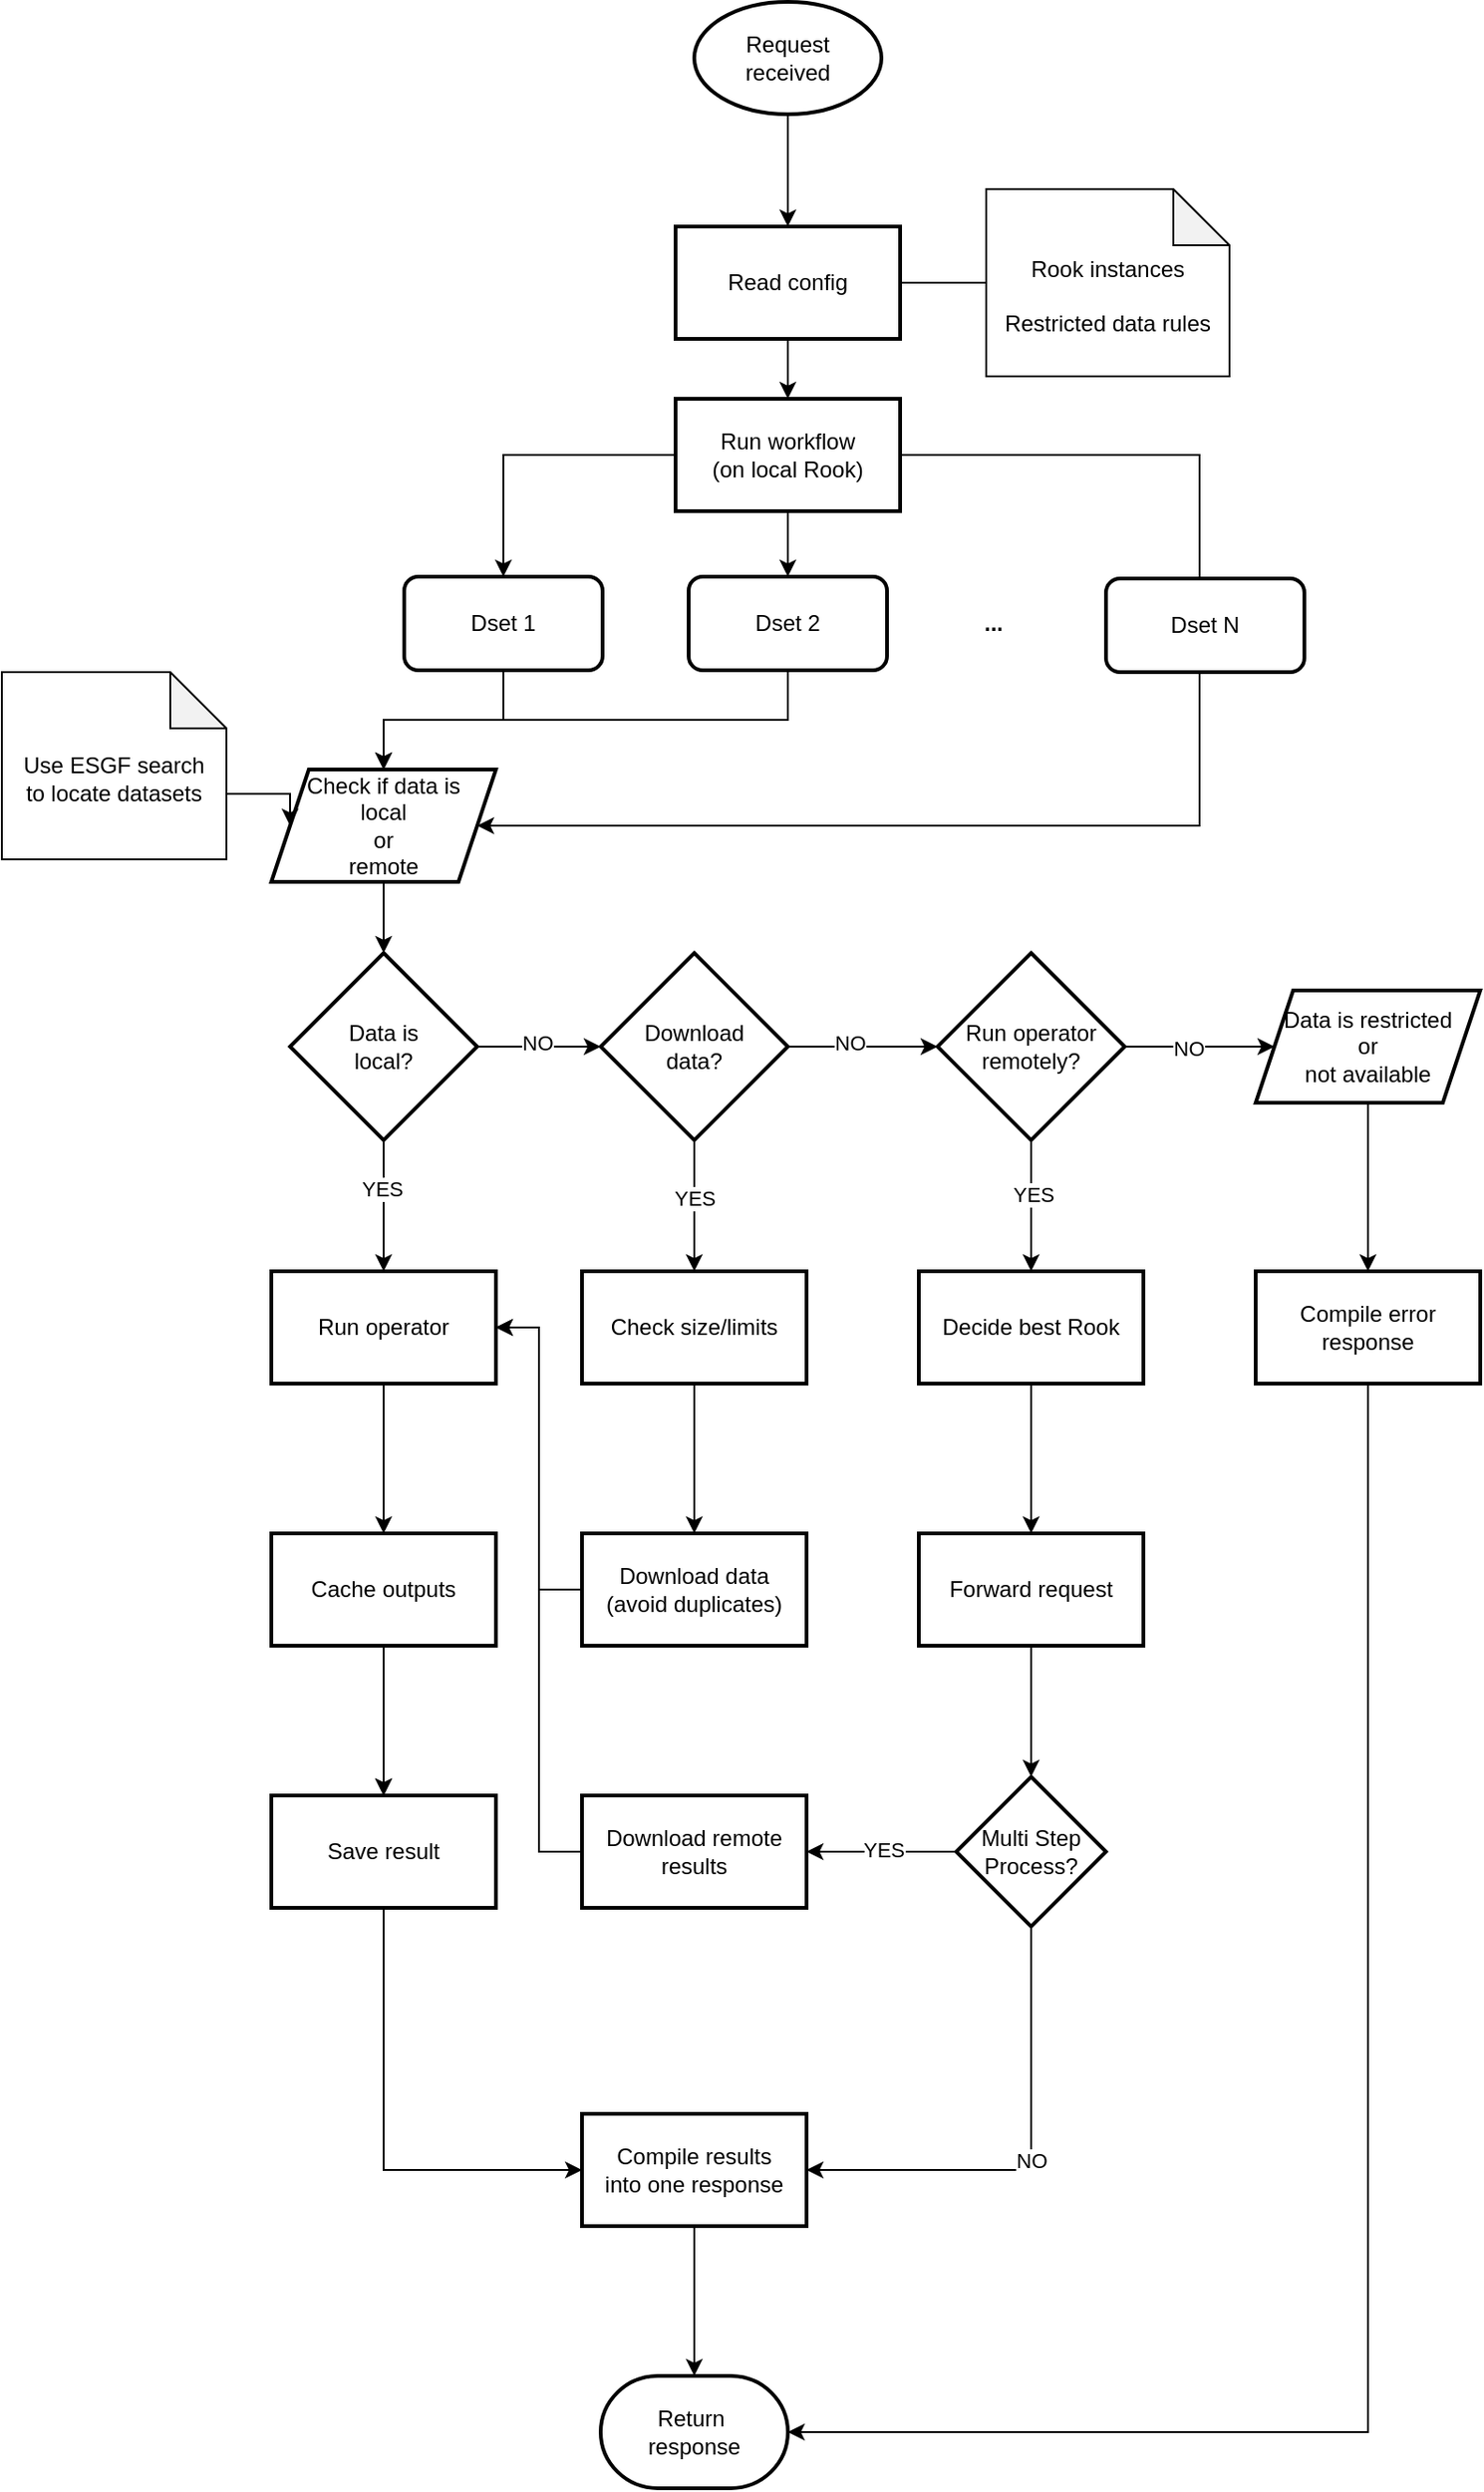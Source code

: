 <mxfile version="21.2.1" type="github">
  <diagram name="Page-1" id="-D0R_3WEhLiM1xzP-N6L">
    <mxGraphModel dx="884" dy="1891" grid="1" gridSize="10" guides="1" tooltips="1" connect="1" arrows="1" fold="1" page="1" pageScale="1" pageWidth="827" pageHeight="1169" math="0" shadow="0">
      <root>
        <mxCell id="0" />
        <mxCell id="1" parent="0" />
        <mxCell id="1ahVnr69x9KBJU_H-1SK-1" value="Request &lt;br&gt;received" style="strokeWidth=2;html=1;shape=mxgraph.flowchart.start_1;whiteSpace=wrap;" parent="1" vertex="1">
          <mxGeometry x="580" y="-338" width="100" height="60" as="geometry" />
        </mxCell>
        <mxCell id="1ahVnr69x9KBJU_H-1SK-20" value="" style="edgeStyle=orthogonalEdgeStyle;rounded=0;orthogonalLoop=1;jettySize=auto;html=1;" parent="1" source="1ahVnr69x9KBJU_H-1SK-2" target="1ahVnr69x9KBJU_H-1SK-19" edge="1">
          <mxGeometry relative="1" as="geometry" />
        </mxCell>
        <mxCell id="1ahVnr69x9KBJU_H-1SK-82" value="YES" style="edgeLabel;html=1;align=center;verticalAlign=middle;resizable=0;points=[];" parent="1ahVnr69x9KBJU_H-1SK-20" vertex="1" connectable="0">
          <mxGeometry x="-0.27" y="-1" relative="1" as="geometry">
            <mxPoint as="offset" />
          </mxGeometry>
        </mxCell>
        <mxCell id="1ahVnr69x9KBJU_H-1SK-30" style="edgeStyle=orthogonalEdgeStyle;rounded=0;orthogonalLoop=1;jettySize=auto;html=1;" parent="1" source="1ahVnr69x9KBJU_H-1SK-2" target="1ahVnr69x9KBJU_H-1SK-13" edge="1">
          <mxGeometry relative="1" as="geometry" />
        </mxCell>
        <mxCell id="1ahVnr69x9KBJU_H-1SK-83" value="NO" style="edgeLabel;html=1;align=center;verticalAlign=middle;resizable=0;points=[];" parent="1ahVnr69x9KBJU_H-1SK-30" vertex="1" connectable="0">
          <mxGeometry x="-0.03" y="3" relative="1" as="geometry">
            <mxPoint y="1" as="offset" />
          </mxGeometry>
        </mxCell>
        <mxCell id="1ahVnr69x9KBJU_H-1SK-2" value="Data is &lt;br&gt;local?" style="strokeWidth=2;html=1;shape=mxgraph.flowchart.decision;whiteSpace=wrap;" parent="1" vertex="1">
          <mxGeometry x="364" y="170" width="100" height="100" as="geometry" />
        </mxCell>
        <mxCell id="1ahVnr69x9KBJU_H-1SK-10" value="" style="edgeStyle=orthogonalEdgeStyle;rounded=0;orthogonalLoop=1;jettySize=auto;html=1;" parent="1" source="1ahVnr69x9KBJU_H-1SK-7" target="1ahVnr69x9KBJU_H-1SK-9" edge="1">
          <mxGeometry relative="1" as="geometry" />
        </mxCell>
        <mxCell id="1ahVnr69x9KBJU_H-1SK-7" value="Decide best Rook" style="whiteSpace=wrap;html=1;strokeWidth=2;" parent="1" vertex="1">
          <mxGeometry x="700" y="340" width="120" height="60" as="geometry" />
        </mxCell>
        <mxCell id="1ahVnr69x9KBJU_H-1SK-59" value="" style="edgeStyle=orthogonalEdgeStyle;rounded=0;orthogonalLoop=1;jettySize=auto;html=1;" parent="1" source="1ahVnr69x9KBJU_H-1SK-9" target="1ahVnr69x9KBJU_H-1SK-58" edge="1">
          <mxGeometry relative="1" as="geometry" />
        </mxCell>
        <mxCell id="1ahVnr69x9KBJU_H-1SK-9" value="Forward request" style="whiteSpace=wrap;html=1;strokeWidth=2;" parent="1" vertex="1">
          <mxGeometry x="700" y="480" width="120" height="60" as="geometry" />
        </mxCell>
        <mxCell id="1ahVnr69x9KBJU_H-1SK-27" value="" style="edgeStyle=orthogonalEdgeStyle;rounded=0;orthogonalLoop=1;jettySize=auto;html=1;" parent="1" source="1ahVnr69x9KBJU_H-1SK-13" target="1ahVnr69x9KBJU_H-1SK-26" edge="1">
          <mxGeometry relative="1" as="geometry" />
        </mxCell>
        <mxCell id="1ahVnr69x9KBJU_H-1SK-84" value="YES" style="edgeLabel;html=1;align=center;verticalAlign=middle;resizable=0;points=[];" parent="1ahVnr69x9KBJU_H-1SK-27" vertex="1" connectable="0">
          <mxGeometry x="-0.11" relative="1" as="geometry">
            <mxPoint as="offset" />
          </mxGeometry>
        </mxCell>
        <mxCell id="1ahVnr69x9KBJU_H-1SK-34" value="" style="edgeStyle=orthogonalEdgeStyle;rounded=0;orthogonalLoop=1;jettySize=auto;html=1;" parent="1" source="1ahVnr69x9KBJU_H-1SK-13" target="1ahVnr69x9KBJU_H-1SK-33" edge="1">
          <mxGeometry relative="1" as="geometry" />
        </mxCell>
        <mxCell id="1ahVnr69x9KBJU_H-1SK-85" value="NO" style="edgeLabel;html=1;align=center;verticalAlign=middle;resizable=0;points=[];" parent="1ahVnr69x9KBJU_H-1SK-34" vertex="1" connectable="0">
          <mxGeometry x="-0.175" y="3" relative="1" as="geometry">
            <mxPoint y="1" as="offset" />
          </mxGeometry>
        </mxCell>
        <mxCell id="1ahVnr69x9KBJU_H-1SK-13" value="Download&lt;br&gt;data?" style="strokeWidth=2;html=1;shape=mxgraph.flowchart.decision;whiteSpace=wrap;" parent="1" vertex="1">
          <mxGeometry x="530" y="170" width="100" height="100" as="geometry" />
        </mxCell>
        <mxCell id="1ahVnr69x9KBJU_H-1SK-22" value="" style="edgeStyle=orthogonalEdgeStyle;rounded=0;orthogonalLoop=1;jettySize=auto;html=1;" parent="1" source="1ahVnr69x9KBJU_H-1SK-19" target="1ahVnr69x9KBJU_H-1SK-21" edge="1">
          <mxGeometry relative="1" as="geometry" />
        </mxCell>
        <mxCell id="1ahVnr69x9KBJU_H-1SK-19" value="Run operator" style="whiteSpace=wrap;html=1;strokeWidth=2;" parent="1" vertex="1">
          <mxGeometry x="354" y="340" width="120" height="60" as="geometry" />
        </mxCell>
        <mxCell id="1ahVnr69x9KBJU_H-1SK-24" value="" style="edgeStyle=orthogonalEdgeStyle;rounded=0;orthogonalLoop=1;jettySize=auto;html=1;" parent="1" source="1ahVnr69x9KBJU_H-1SK-21" target="1ahVnr69x9KBJU_H-1SK-23" edge="1">
          <mxGeometry relative="1" as="geometry" />
        </mxCell>
        <mxCell id="1ahVnr69x9KBJU_H-1SK-25" value="" style="edgeStyle=orthogonalEdgeStyle;rounded=0;orthogonalLoop=1;jettySize=auto;html=1;" parent="1" source="1ahVnr69x9KBJU_H-1SK-21" target="1ahVnr69x9KBJU_H-1SK-23" edge="1">
          <mxGeometry relative="1" as="geometry" />
        </mxCell>
        <mxCell id="1ahVnr69x9KBJU_H-1SK-21" value="Cache outputs" style="whiteSpace=wrap;html=1;strokeWidth=2;" parent="1" vertex="1">
          <mxGeometry x="354" y="480" width="120" height="60" as="geometry" />
        </mxCell>
        <mxCell id="1ahVnr69x9KBJU_H-1SK-65" style="edgeStyle=orthogonalEdgeStyle;rounded=0;orthogonalLoop=1;jettySize=auto;html=1;entryX=0;entryY=0.5;entryDx=0;entryDy=0;exitX=0.5;exitY=1;exitDx=0;exitDy=0;" parent="1" source="1ahVnr69x9KBJU_H-1SK-23" target="1ahVnr69x9KBJU_H-1SK-55" edge="1">
          <mxGeometry relative="1" as="geometry">
            <Array as="points">
              <mxPoint x="414" y="820" />
            </Array>
          </mxGeometry>
        </mxCell>
        <mxCell id="1ahVnr69x9KBJU_H-1SK-23" value="Save result" style="whiteSpace=wrap;html=1;strokeWidth=2;" parent="1" vertex="1">
          <mxGeometry x="354" y="620" width="120" height="60" as="geometry" />
        </mxCell>
        <mxCell id="1ahVnr69x9KBJU_H-1SK-29" value="" style="edgeStyle=orthogonalEdgeStyle;rounded=0;orthogonalLoop=1;jettySize=auto;html=1;" parent="1" source="1ahVnr69x9KBJU_H-1SK-26" target="1ahVnr69x9KBJU_H-1SK-28" edge="1">
          <mxGeometry relative="1" as="geometry" />
        </mxCell>
        <mxCell id="1ahVnr69x9KBJU_H-1SK-26" value="Check size/limits" style="whiteSpace=wrap;html=1;strokeWidth=2;" parent="1" vertex="1">
          <mxGeometry x="520" y="340" width="120" height="60" as="geometry" />
        </mxCell>
        <mxCell id="1ahVnr69x9KBJU_H-1SK-32" style="edgeStyle=orthogonalEdgeStyle;rounded=0;orthogonalLoop=1;jettySize=auto;html=1;entryX=1;entryY=0.5;entryDx=0;entryDy=0;" parent="1" source="1ahVnr69x9KBJU_H-1SK-28" target="1ahVnr69x9KBJU_H-1SK-19" edge="1">
          <mxGeometry relative="1" as="geometry" />
        </mxCell>
        <mxCell id="1ahVnr69x9KBJU_H-1SK-28" value="Download data&lt;br&gt;(avoid duplicates)" style="whiteSpace=wrap;html=1;strokeWidth=2;" parent="1" vertex="1">
          <mxGeometry x="520" y="480" width="120" height="60" as="geometry" />
        </mxCell>
        <mxCell id="1ahVnr69x9KBJU_H-1SK-36" style="edgeStyle=orthogonalEdgeStyle;rounded=0;orthogonalLoop=1;jettySize=auto;html=1;entryX=0.5;entryY=0;entryDx=0;entryDy=0;" parent="1" source="1ahVnr69x9KBJU_H-1SK-33" target="1ahVnr69x9KBJU_H-1SK-7" edge="1">
          <mxGeometry relative="1" as="geometry" />
        </mxCell>
        <mxCell id="1ahVnr69x9KBJU_H-1SK-86" value="YES" style="edgeLabel;html=1;align=center;verticalAlign=middle;resizable=0;points=[];" parent="1ahVnr69x9KBJU_H-1SK-36" vertex="1" connectable="0">
          <mxGeometry x="-0.17" y="1" relative="1" as="geometry">
            <mxPoint as="offset" />
          </mxGeometry>
        </mxCell>
        <mxCell id="1ahVnr69x9KBJU_H-1SK-42" value="" style="edgeStyle=orthogonalEdgeStyle;rounded=0;orthogonalLoop=1;jettySize=auto;html=1;" parent="1" source="1ahVnr69x9KBJU_H-1SK-33" target="1ahVnr69x9KBJU_H-1SK-41" edge="1">
          <mxGeometry relative="1" as="geometry" />
        </mxCell>
        <mxCell id="1ahVnr69x9KBJU_H-1SK-88" value="NO" style="edgeLabel;html=1;align=center;verticalAlign=middle;resizable=0;points=[];" parent="1ahVnr69x9KBJU_H-1SK-42" vertex="1" connectable="0">
          <mxGeometry x="-0.15" relative="1" as="geometry">
            <mxPoint y="1" as="offset" />
          </mxGeometry>
        </mxCell>
        <mxCell id="1ahVnr69x9KBJU_H-1SK-33" value="Run operator&lt;br&gt;remotely?" style="strokeWidth=2;html=1;shape=mxgraph.flowchart.decision;whiteSpace=wrap;" parent="1" vertex="1">
          <mxGeometry x="710" y="170" width="100" height="100" as="geometry" />
        </mxCell>
        <mxCell id="1ahVnr69x9KBJU_H-1SK-44" value="" style="edgeStyle=orthogonalEdgeStyle;rounded=0;orthogonalLoop=1;jettySize=auto;html=1;" parent="1" source="1ahVnr69x9KBJU_H-1SK-41" target="1ahVnr69x9KBJU_H-1SK-43" edge="1">
          <mxGeometry relative="1" as="geometry" />
        </mxCell>
        <mxCell id="1ahVnr69x9KBJU_H-1SK-41" value="Data is restricted&lt;br&gt;or&lt;br&gt;not available" style="shape=parallelogram;perimeter=parallelogramPerimeter;whiteSpace=wrap;html=1;fixedSize=1;strokeWidth=2;" parent="1" vertex="1">
          <mxGeometry x="880" y="190" width="120" height="60" as="geometry" />
        </mxCell>
        <mxCell id="1ahVnr69x9KBJU_H-1SK-72" style="edgeStyle=orthogonalEdgeStyle;rounded=0;orthogonalLoop=1;jettySize=auto;html=1;entryX=1;entryY=0.5;entryDx=0;entryDy=0;entryPerimeter=0;" parent="1" source="1ahVnr69x9KBJU_H-1SK-43" target="1ahVnr69x9KBJU_H-1SK-73" edge="1">
          <mxGeometry relative="1" as="geometry">
            <mxPoint x="640" y="960" as="targetPoint" />
            <Array as="points">
              <mxPoint x="940" y="960" />
            </Array>
          </mxGeometry>
        </mxCell>
        <mxCell id="1ahVnr69x9KBJU_H-1SK-43" value="Compile error response" style="whiteSpace=wrap;html=1;strokeWidth=2;" parent="1" vertex="1">
          <mxGeometry x="880" y="340" width="120" height="60" as="geometry" />
        </mxCell>
        <mxCell id="1ahVnr69x9KBJU_H-1SK-51" value="" style="edgeStyle=orthogonalEdgeStyle;rounded=0;orthogonalLoop=1;jettySize=auto;html=1;exitX=0.5;exitY=1;exitDx=0;exitDy=0;exitPerimeter=0;" parent="1" source="1ahVnr69x9KBJU_H-1SK-1" target="1ahVnr69x9KBJU_H-1SK-50" edge="1">
          <mxGeometry relative="1" as="geometry">
            <mxPoint x="630" y="-268" as="sourcePoint" />
          </mxGeometry>
        </mxCell>
        <mxCell id="1ahVnr69x9KBJU_H-1SK-91" value="" style="edgeStyle=orthogonalEdgeStyle;rounded=0;orthogonalLoop=1;jettySize=auto;html=1;" parent="1" source="1ahVnr69x9KBJU_H-1SK-50" target="1ahVnr69x9KBJU_H-1SK-90" edge="1">
          <mxGeometry relative="1" as="geometry" />
        </mxCell>
        <mxCell id="1ahVnr69x9KBJU_H-1SK-50" value="Read config" style="whiteSpace=wrap;html=1;strokeWidth=2;" parent="1" vertex="1">
          <mxGeometry x="570" y="-218" width="120" height="60" as="geometry" />
        </mxCell>
        <mxCell id="1ahVnr69x9KBJU_H-1SK-71" value="" style="edgeStyle=orthogonalEdgeStyle;rounded=0;orthogonalLoop=1;jettySize=auto;html=1;" parent="1" source="1ahVnr69x9KBJU_H-1SK-55" edge="1">
          <mxGeometry relative="1" as="geometry">
            <mxPoint x="580" y="930" as="targetPoint" />
          </mxGeometry>
        </mxCell>
        <mxCell id="1ahVnr69x9KBJU_H-1SK-55" value="Compile results&lt;br&gt;into one response" style="whiteSpace=wrap;html=1;strokeWidth=2;" parent="1" vertex="1">
          <mxGeometry x="520" y="790" width="120" height="60" as="geometry" />
        </mxCell>
        <mxCell id="1ahVnr69x9KBJU_H-1SK-61" value="" style="edgeStyle=orthogonalEdgeStyle;rounded=0;orthogonalLoop=1;jettySize=auto;html=1;" parent="1" source="1ahVnr69x9KBJU_H-1SK-58" target="1ahVnr69x9KBJU_H-1SK-60" edge="1">
          <mxGeometry relative="1" as="geometry" />
        </mxCell>
        <mxCell id="1ahVnr69x9KBJU_H-1SK-89" value="YES" style="edgeLabel;html=1;align=center;verticalAlign=middle;resizable=0;points=[];" parent="1ahVnr69x9KBJU_H-1SK-61" vertex="1" connectable="0">
          <mxGeometry x="-0.025" y="-1" relative="1" as="geometry">
            <mxPoint as="offset" />
          </mxGeometry>
        </mxCell>
        <mxCell id="1ahVnr69x9KBJU_H-1SK-67" value="NO" style="edgeStyle=orthogonalEdgeStyle;rounded=0;orthogonalLoop=1;jettySize=auto;html=1;entryX=1;entryY=0.5;entryDx=0;entryDy=0;" parent="1" source="1ahVnr69x9KBJU_H-1SK-58" target="1ahVnr69x9KBJU_H-1SK-55" edge="1">
          <mxGeometry relative="1" as="geometry">
            <Array as="points">
              <mxPoint x="760" y="820" />
            </Array>
          </mxGeometry>
        </mxCell>
        <mxCell id="1ahVnr69x9KBJU_H-1SK-58" value="Multi Step&lt;br&gt;Process?" style="rhombus;whiteSpace=wrap;html=1;strokeWidth=2;" parent="1" vertex="1">
          <mxGeometry x="720" y="610" width="80" height="80" as="geometry" />
        </mxCell>
        <mxCell id="1ahVnr69x9KBJU_H-1SK-69" style="edgeStyle=orthogonalEdgeStyle;rounded=0;orthogonalLoop=1;jettySize=auto;html=1;entryX=1;entryY=0.5;entryDx=0;entryDy=0;" parent="1" source="1ahVnr69x9KBJU_H-1SK-60" target="1ahVnr69x9KBJU_H-1SK-19" edge="1">
          <mxGeometry relative="1" as="geometry" />
        </mxCell>
        <mxCell id="1ahVnr69x9KBJU_H-1SK-60" value="Download remote&lt;br&gt;results" style="whiteSpace=wrap;html=1;strokeWidth=2;" parent="1" vertex="1">
          <mxGeometry x="520" y="620" width="120" height="60" as="geometry" />
        </mxCell>
        <mxCell id="1ahVnr69x9KBJU_H-1SK-73" value="Return&amp;nbsp;&lt;br&gt;response" style="strokeWidth=2;html=1;shape=mxgraph.flowchart.terminator;whiteSpace=wrap;" parent="1" vertex="1">
          <mxGeometry x="530" y="930" width="100" height="60" as="geometry" />
        </mxCell>
        <mxCell id="1ahVnr69x9KBJU_H-1SK-80" style="edgeStyle=orthogonalEdgeStyle;rounded=0;orthogonalLoop=1;jettySize=auto;html=1;entryX=1;entryY=0.5;entryDx=0;entryDy=0;endArrow=none;endFill=0;" parent="1" source="1ahVnr69x9KBJU_H-1SK-79" target="1ahVnr69x9KBJU_H-1SK-50" edge="1">
          <mxGeometry relative="1" as="geometry" />
        </mxCell>
        <mxCell id="1ahVnr69x9KBJU_H-1SK-79" value="&lt;br&gt;Rook instances&lt;br&gt;&lt;br&gt;Restricted data rules" style="shape=note;whiteSpace=wrap;html=1;backgroundOutline=1;darkOpacity=0.05;" parent="1" vertex="1">
          <mxGeometry x="736" y="-238" width="130" height="100" as="geometry" />
        </mxCell>
        <mxCell id="1ahVnr69x9KBJU_H-1SK-94" value="" style="edgeStyle=orthogonalEdgeStyle;rounded=0;orthogonalLoop=1;jettySize=auto;html=1;exitX=0.5;exitY=1;exitDx=0;exitDy=0;" parent="1" source="Na9YMkOhk42iyXCrVdF3-5" target="1ahVnr69x9KBJU_H-1SK-93" edge="1">
          <mxGeometry relative="1" as="geometry">
            <mxPoint x="414" y="30" as="sourcePoint" />
          </mxGeometry>
        </mxCell>
        <mxCell id="Na9YMkOhk42iyXCrVdF3-8" value="" style="edgeStyle=orthogonalEdgeStyle;rounded=0;orthogonalLoop=1;jettySize=auto;html=1;" edge="1" parent="1" source="1ahVnr69x9KBJU_H-1SK-90" target="Na9YMkOhk42iyXCrVdF3-5">
          <mxGeometry relative="1" as="geometry" />
        </mxCell>
        <mxCell id="Na9YMkOhk42iyXCrVdF3-9" style="edgeStyle=orthogonalEdgeStyle;rounded=0;orthogonalLoop=1;jettySize=auto;html=1;" edge="1" parent="1" source="1ahVnr69x9KBJU_H-1SK-90" target="Na9YMkOhk42iyXCrVdF3-4">
          <mxGeometry relative="1" as="geometry" />
        </mxCell>
        <mxCell id="Na9YMkOhk42iyXCrVdF3-10" style="edgeStyle=orthogonalEdgeStyle;rounded=0;orthogonalLoop=1;jettySize=auto;html=1;entryX=0.472;entryY=0.2;entryDx=0;entryDy=0;entryPerimeter=0;" edge="1" parent="1" source="1ahVnr69x9KBJU_H-1SK-90" target="Na9YMkOhk42iyXCrVdF3-7">
          <mxGeometry relative="1" as="geometry" />
        </mxCell>
        <mxCell id="1ahVnr69x9KBJU_H-1SK-90" value="Run workflow&lt;br&gt;(on local Rook)" style="whiteSpace=wrap;html=1;strokeWidth=2;" parent="1" vertex="1">
          <mxGeometry x="570" y="-126" width="120" height="60" as="geometry" />
        </mxCell>
        <mxCell id="1ahVnr69x9KBJU_H-1SK-95" value="" style="edgeStyle=orthogonalEdgeStyle;rounded=0;orthogonalLoop=1;jettySize=auto;html=1;" parent="1" source="1ahVnr69x9KBJU_H-1SK-93" target="1ahVnr69x9KBJU_H-1SK-2" edge="1">
          <mxGeometry relative="1" as="geometry" />
        </mxCell>
        <mxCell id="1ahVnr69x9KBJU_H-1SK-93" value="Check if data is&lt;br&gt;local&lt;br&gt;or&lt;br&gt;remote" style="shape=parallelogram;perimeter=parallelogramPerimeter;whiteSpace=wrap;html=1;fixedSize=1;strokeWidth=2;" parent="1" vertex="1">
          <mxGeometry x="354" y="72" width="120" height="60" as="geometry" />
        </mxCell>
        <mxCell id="Na9YMkOhk42iyXCrVdF3-17" style="edgeStyle=orthogonalEdgeStyle;rounded=0;orthogonalLoop=1;jettySize=auto;html=1;exitX=0;exitY=0;exitDx=120;exitDy=65;exitPerimeter=0;entryX=0;entryY=0.5;entryDx=0;entryDy=0;" edge="1" parent="1" source="1ahVnr69x9KBJU_H-1SK-96" target="1ahVnr69x9KBJU_H-1SK-93">
          <mxGeometry relative="1" as="geometry" />
        </mxCell>
        <mxCell id="1ahVnr69x9KBJU_H-1SK-96" value="&lt;br&gt;Use ESGF search&lt;br&gt;to locate datasets" style="shape=note;whiteSpace=wrap;html=1;backgroundOutline=1;darkOpacity=0.05;" parent="1" vertex="1">
          <mxGeometry x="210" y="20" width="120" height="100" as="geometry" />
        </mxCell>
        <mxCell id="Na9YMkOhk42iyXCrVdF3-11" style="edgeStyle=orthogonalEdgeStyle;rounded=0;orthogonalLoop=1;jettySize=auto;html=1;exitX=0.5;exitY=1;exitDx=0;exitDy=0;entryX=0.5;entryY=0;entryDx=0;entryDy=0;" edge="1" parent="1" source="Na9YMkOhk42iyXCrVdF3-4" target="1ahVnr69x9KBJU_H-1SK-93">
          <mxGeometry relative="1" as="geometry" />
        </mxCell>
        <mxCell id="Na9YMkOhk42iyXCrVdF3-4" value="Dset 1" style="rounded=1;whiteSpace=wrap;html=1;strokeWidth=2;" vertex="1" parent="1">
          <mxGeometry x="425" y="-31" width="106" height="50" as="geometry" />
        </mxCell>
        <mxCell id="Na9YMkOhk42iyXCrVdF3-5" value="Dset 2" style="rounded=1;whiteSpace=wrap;html=1;strokeWidth=2;" vertex="1" parent="1">
          <mxGeometry x="577" y="-31" width="106" height="50" as="geometry" />
        </mxCell>
        <mxCell id="Na9YMkOhk42iyXCrVdF3-6" value="&lt;b&gt;...&lt;/b&gt;" style="text;html=1;strokeColor=none;fillColor=none;align=center;verticalAlign=middle;whiteSpace=wrap;rounded=0;" vertex="1" parent="1">
          <mxGeometry x="710" y="-21" width="60" height="30" as="geometry" />
        </mxCell>
        <mxCell id="Na9YMkOhk42iyXCrVdF3-12" style="edgeStyle=orthogonalEdgeStyle;rounded=0;orthogonalLoop=1;jettySize=auto;html=1;entryX=1;entryY=0.5;entryDx=0;entryDy=0;" edge="1" parent="1" source="Na9YMkOhk42iyXCrVdF3-7" target="1ahVnr69x9KBJU_H-1SK-93">
          <mxGeometry relative="1" as="geometry">
            <Array as="points">
              <mxPoint x="850" y="102" />
            </Array>
          </mxGeometry>
        </mxCell>
        <mxCell id="Na9YMkOhk42iyXCrVdF3-7" value="Dset N" style="rounded=1;whiteSpace=wrap;html=1;strokeWidth=2;" vertex="1" parent="1">
          <mxGeometry x="800" y="-30" width="106" height="50" as="geometry" />
        </mxCell>
      </root>
    </mxGraphModel>
  </diagram>
</mxfile>
